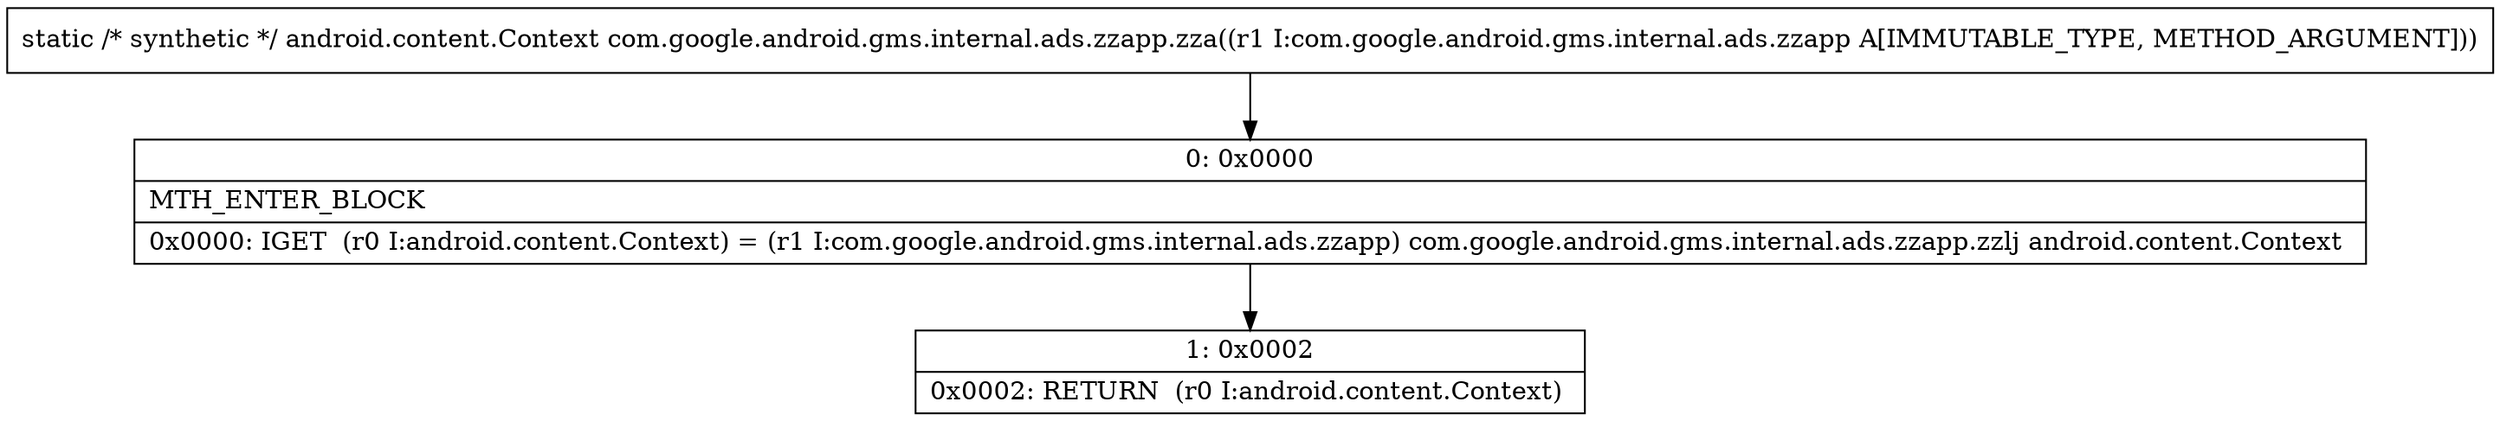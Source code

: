 digraph "CFG forcom.google.android.gms.internal.ads.zzapp.zza(Lcom\/google\/android\/gms\/internal\/ads\/zzapp;)Landroid\/content\/Context;" {
Node_0 [shape=record,label="{0\:\ 0x0000|MTH_ENTER_BLOCK\l|0x0000: IGET  (r0 I:android.content.Context) = (r1 I:com.google.android.gms.internal.ads.zzapp) com.google.android.gms.internal.ads.zzapp.zzlj android.content.Context \l}"];
Node_1 [shape=record,label="{1\:\ 0x0002|0x0002: RETURN  (r0 I:android.content.Context) \l}"];
MethodNode[shape=record,label="{static \/* synthetic *\/ android.content.Context com.google.android.gms.internal.ads.zzapp.zza((r1 I:com.google.android.gms.internal.ads.zzapp A[IMMUTABLE_TYPE, METHOD_ARGUMENT])) }"];
MethodNode -> Node_0;
Node_0 -> Node_1;
}

